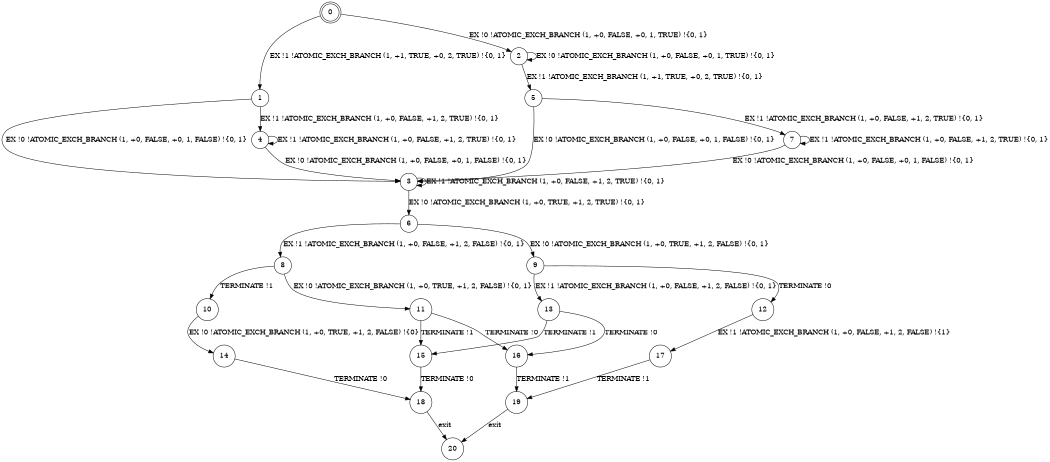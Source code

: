 digraph BCG {
size = "7, 10.5";
center = TRUE;
node [shape = circle];
0 [peripheries = 2];
0 -> 1 [label = "EX !1 !ATOMIC_EXCH_BRANCH (1, +1, TRUE, +0, 2, TRUE) !{0, 1}"];
0 -> 2 [label = "EX !0 !ATOMIC_EXCH_BRANCH (1, +0, FALSE, +0, 1, TRUE) !{0, 1}"];
1 -> 3 [label = "EX !0 !ATOMIC_EXCH_BRANCH (1, +0, FALSE, +0, 1, FALSE) !{0, 1}"];
1 -> 4 [label = "EX !1 !ATOMIC_EXCH_BRANCH (1, +0, FALSE, +1, 2, TRUE) !{0, 1}"];
2 -> 5 [label = "EX !1 !ATOMIC_EXCH_BRANCH (1, +1, TRUE, +0, 2, TRUE) !{0, 1}"];
2 -> 2 [label = "EX !0 !ATOMIC_EXCH_BRANCH (1, +0, FALSE, +0, 1, TRUE) !{0, 1}"];
3 -> 3 [label = "EX !1 !ATOMIC_EXCH_BRANCH (1, +0, FALSE, +1, 2, TRUE) !{0, 1}"];
3 -> 6 [label = "EX !0 !ATOMIC_EXCH_BRANCH (1, +0, TRUE, +1, 2, TRUE) !{0, 1}"];
4 -> 3 [label = "EX !0 !ATOMIC_EXCH_BRANCH (1, +0, FALSE, +0, 1, FALSE) !{0, 1}"];
4 -> 4 [label = "EX !1 !ATOMIC_EXCH_BRANCH (1, +0, FALSE, +1, 2, TRUE) !{0, 1}"];
5 -> 7 [label = "EX !1 !ATOMIC_EXCH_BRANCH (1, +0, FALSE, +1, 2, TRUE) !{0, 1}"];
5 -> 3 [label = "EX !0 !ATOMIC_EXCH_BRANCH (1, +0, FALSE, +0, 1, FALSE) !{0, 1}"];
6 -> 8 [label = "EX !1 !ATOMIC_EXCH_BRANCH (1, +0, FALSE, +1, 2, FALSE) !{0, 1}"];
6 -> 9 [label = "EX !0 !ATOMIC_EXCH_BRANCH (1, +0, TRUE, +1, 2, FALSE) !{0, 1}"];
7 -> 7 [label = "EX !1 !ATOMIC_EXCH_BRANCH (1, +0, FALSE, +1, 2, TRUE) !{0, 1}"];
7 -> 3 [label = "EX !0 !ATOMIC_EXCH_BRANCH (1, +0, FALSE, +0, 1, FALSE) !{0, 1}"];
8 -> 10 [label = "TERMINATE !1"];
8 -> 11 [label = "EX !0 !ATOMIC_EXCH_BRANCH (1, +0, TRUE, +1, 2, FALSE) !{0, 1}"];
9 -> 12 [label = "TERMINATE !0"];
9 -> 13 [label = "EX !1 !ATOMIC_EXCH_BRANCH (1, +0, FALSE, +1, 2, FALSE) !{0, 1}"];
10 -> 14 [label = "EX !0 !ATOMIC_EXCH_BRANCH (1, +0, TRUE, +1, 2, FALSE) !{0}"];
11 -> 15 [label = "TERMINATE !1"];
11 -> 16 [label = "TERMINATE !0"];
12 -> 17 [label = "EX !1 !ATOMIC_EXCH_BRANCH (1, +0, FALSE, +1, 2, FALSE) !{1}"];
13 -> 15 [label = "TERMINATE !1"];
13 -> 16 [label = "TERMINATE !0"];
14 -> 18 [label = "TERMINATE !0"];
15 -> 18 [label = "TERMINATE !0"];
16 -> 19 [label = "TERMINATE !1"];
17 -> 19 [label = "TERMINATE !1"];
18 -> 20 [label = "exit"];
19 -> 20 [label = "exit"];
}
